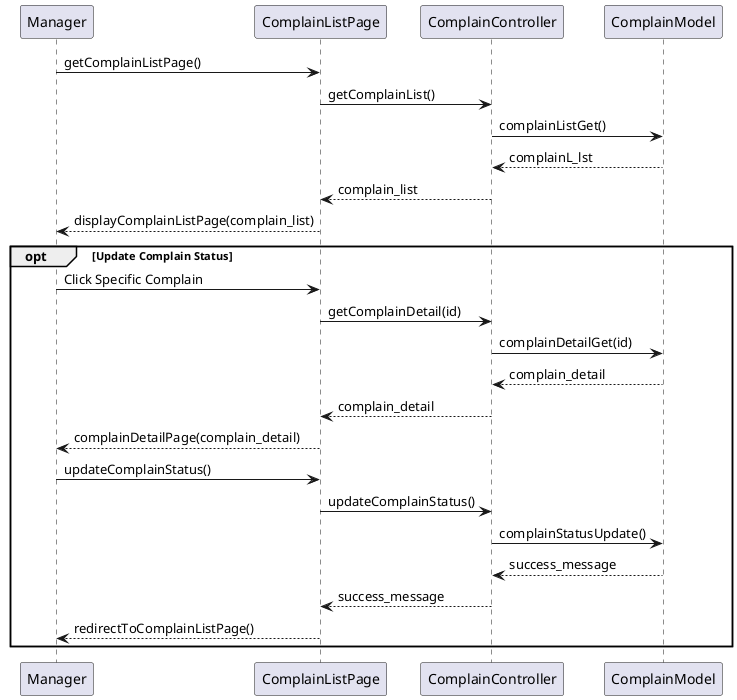 @startuml
Manager -> ComplainListPage: getComplainListPage()
ComplainListPage -> ComplainController: getComplainList()
ComplainController -> ComplainModel: complainListGet()
ComplainController <-- ComplainModel: complainL_lst
ComplainListPage <-- ComplainController: complain_list
Manager <-- ComplainListPage: displayComplainListPage(complain_list)
opt Update Complain Status

    Manager -> ComplainListPage: Click Specific Complain
    ComplainListPage -> ComplainController: getComplainDetail(id) 
    ComplainController -> ComplainModel: complainDetailGet(id)
    ComplainController <-- ComplainModel: complain_detail 
    ComplainListPage <-- ComplainController: complain_detail 
    Manager <-- ComplainListPage: complainDetailPage(complain_detail)

    Manager -> ComplainListPage: updateComplainStatus()
    ComplainListPage -> ComplainController: updateComplainStatus()
    ComplainController -> ComplainModel: complainStatusUpdate()
    ComplainController <-- ComplainModel: success_message
    ComplainListPage <-- ComplainController: success_message
    Manager <-- ComplainListPage: redirectToComplainListPage()
end
@enduml